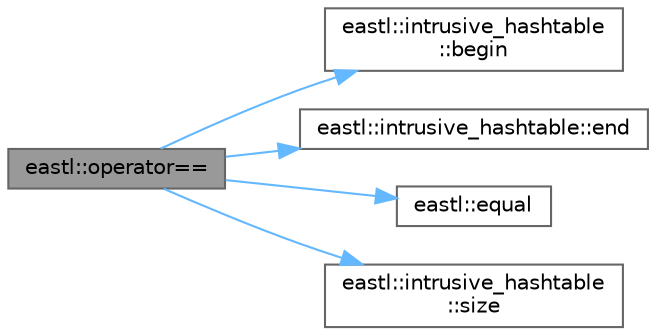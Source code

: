 digraph "eastl::operator=="
{
 // LATEX_PDF_SIZE
  bgcolor="transparent";
  edge [fontname=Helvetica,fontsize=10,labelfontname=Helvetica,labelfontsize=10];
  node [fontname=Helvetica,fontsize=10,shape=box,height=0.2,width=0.4];
  rankdir="LR";
  Node1 [id="Node000001",label="eastl::operator==",height=0.2,width=0.4,color="gray40", fillcolor="grey60", style="filled", fontcolor="black",tooltip=" "];
  Node1 -> Node2 [id="edge1_Node000001_Node000002",color="steelblue1",style="solid",tooltip=" "];
  Node2 [id="Node000002",label="eastl::intrusive_hashtable\l::begin",height=0.2,width=0.4,color="grey40", fillcolor="white", style="filled",URL="$classeastl_1_1intrusive__hashtable.html#afc93316d530eb080ff424b2d64868300",tooltip=" "];
  Node1 -> Node3 [id="edge2_Node000001_Node000003",color="steelblue1",style="solid",tooltip=" "];
  Node3 [id="Node000003",label="eastl::intrusive_hashtable::end",height=0.2,width=0.4,color="grey40", fillcolor="white", style="filled",URL="$classeastl_1_1intrusive__hashtable.html#a9be83a6422e192f4e951759526433d3f",tooltip=" "];
  Node1 -> Node4 [id="edge3_Node000001_Node000004",color="steelblue1",style="solid",tooltip=" "];
  Node4 [id="Node000004",label="eastl::equal",height=0.2,width=0.4,color="grey40", fillcolor="white", style="filled",URL="$namespaceeastl.html#a727607e28900e7ea1f778a77a75dad1e",tooltip=" "];
  Node1 -> Node5 [id="edge4_Node000001_Node000005",color="steelblue1",style="solid",tooltip=" "];
  Node5 [id="Node000005",label="eastl::intrusive_hashtable\l::size",height=0.2,width=0.4,color="grey40", fillcolor="white", style="filled",URL="$classeastl_1_1intrusive__hashtable.html#a21ae25fcebde64252bbc761318e29ae9",tooltip=" "];
}
